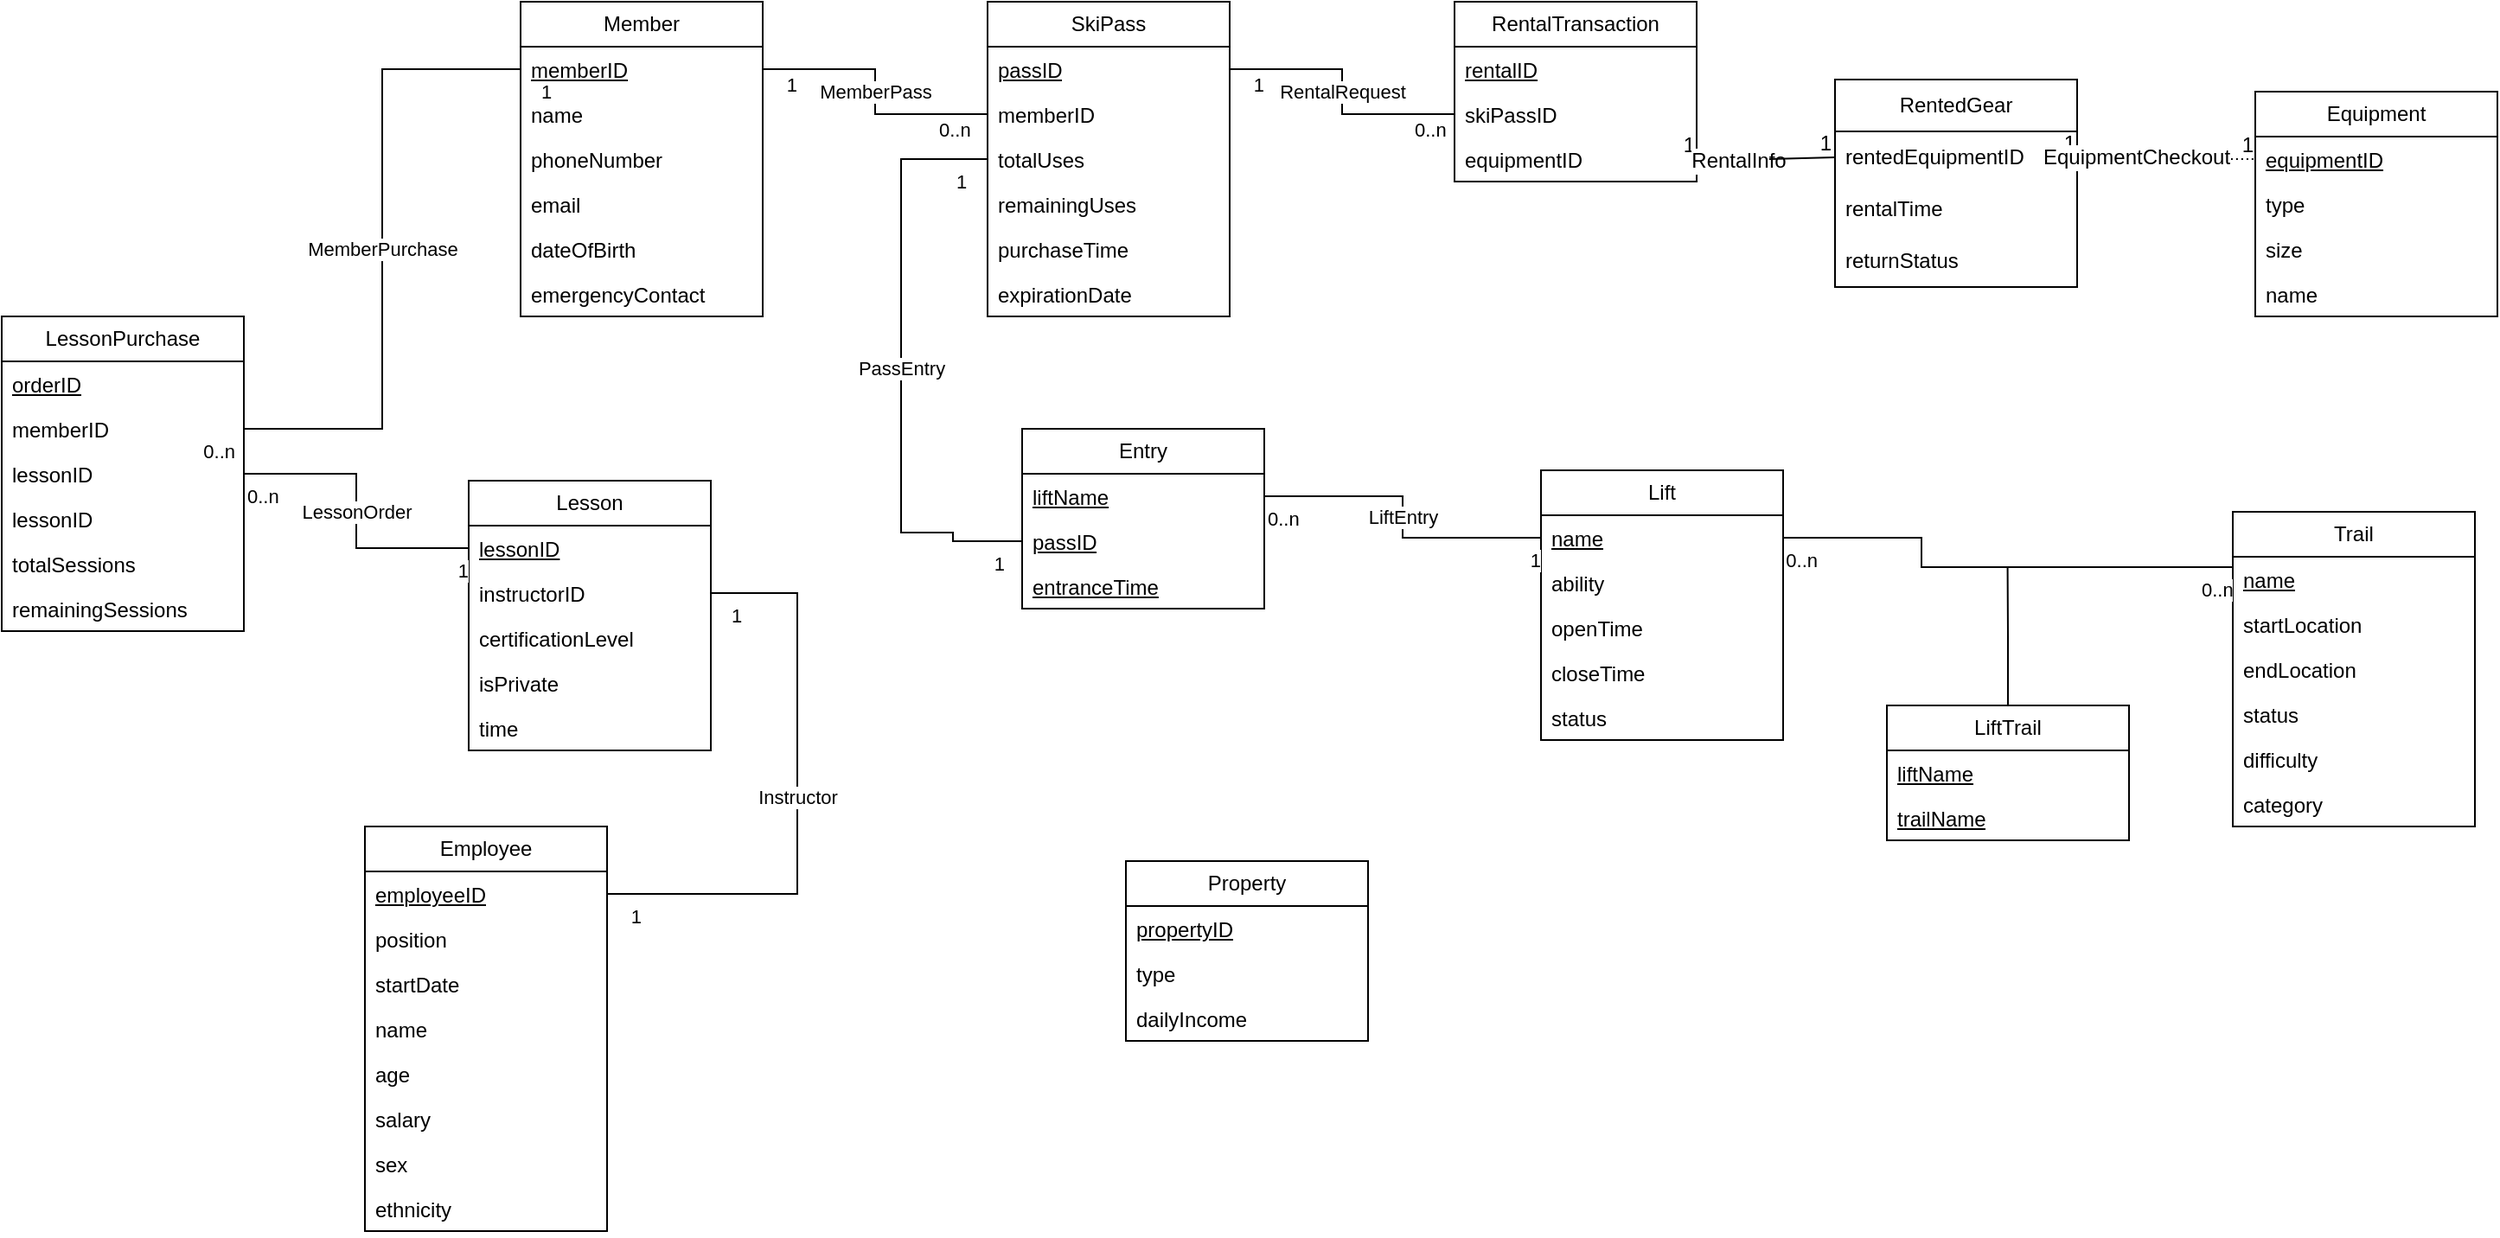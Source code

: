 <mxfile version="26.2.15">
  <diagram name="Page-1" id="bgBXmyviy3KSyXnIWvcC">
    <mxGraphModel dx="1553" dy="980" grid="0" gridSize="10" guides="1" tooltips="1" connect="1" arrows="1" fold="1" page="0" pageScale="1" pageWidth="850" pageHeight="1100" math="0" shadow="0">
      <root>
        <mxCell id="0" />
        <mxCell id="1" parent="0" />
        <mxCell id="rx2OhiF-APnuKAbp95a4-1" value="Member" style="swimlane;fontStyle=0;childLayout=stackLayout;horizontal=1;startSize=26;fillColor=none;horizontalStack=0;resizeParent=1;resizeParentMax=0;resizeLast=0;collapsible=1;marginBottom=0;whiteSpace=wrap;html=1;" vertex="1" parent="1">
          <mxGeometry x="410" y="73" width="140" height="182" as="geometry" />
        </mxCell>
        <mxCell id="rx2OhiF-APnuKAbp95a4-2" value="&lt;u&gt;memberID&lt;/u&gt;" style="text;strokeColor=none;fillColor=none;align=left;verticalAlign=top;spacingLeft=4;spacingRight=4;overflow=hidden;rotatable=0;points=[[0,0.5],[1,0.5]];portConstraint=eastwest;whiteSpace=wrap;html=1;" vertex="1" parent="rx2OhiF-APnuKAbp95a4-1">
          <mxGeometry y="26" width="140" height="26" as="geometry" />
        </mxCell>
        <mxCell id="rx2OhiF-APnuKAbp95a4-3" value="name&lt;span style=&quot;white-space: pre;&quot;&gt;&#x9;&lt;/span&gt;" style="text;strokeColor=none;fillColor=none;align=left;verticalAlign=top;spacingLeft=4;spacingRight=4;overflow=hidden;rotatable=0;points=[[0,0.5],[1,0.5]];portConstraint=eastwest;whiteSpace=wrap;html=1;" vertex="1" parent="rx2OhiF-APnuKAbp95a4-1">
          <mxGeometry y="52" width="140" height="26" as="geometry" />
        </mxCell>
        <mxCell id="rx2OhiF-APnuKAbp95a4-4" value="&lt;div&gt;phoneNumber&lt;/div&gt;" style="text;strokeColor=none;fillColor=none;align=left;verticalAlign=top;spacingLeft=4;spacingRight=4;overflow=hidden;rotatable=0;points=[[0,0.5],[1,0.5]];portConstraint=eastwest;whiteSpace=wrap;html=1;" vertex="1" parent="rx2OhiF-APnuKAbp95a4-1">
          <mxGeometry y="78" width="140" height="26" as="geometry" />
        </mxCell>
        <mxCell id="rx2OhiF-APnuKAbp95a4-5" value="email" style="text;strokeColor=none;fillColor=none;align=left;verticalAlign=top;spacingLeft=4;spacingRight=4;overflow=hidden;rotatable=0;points=[[0,0.5],[1,0.5]];portConstraint=eastwest;whiteSpace=wrap;html=1;" vertex="1" parent="rx2OhiF-APnuKAbp95a4-1">
          <mxGeometry y="104" width="140" height="26" as="geometry" />
        </mxCell>
        <mxCell id="rx2OhiF-APnuKAbp95a4-6" value="dateOfBirth" style="text;strokeColor=none;fillColor=none;align=left;verticalAlign=top;spacingLeft=4;spacingRight=4;overflow=hidden;rotatable=0;points=[[0,0.5],[1,0.5]];portConstraint=eastwest;whiteSpace=wrap;html=1;" vertex="1" parent="rx2OhiF-APnuKAbp95a4-1">
          <mxGeometry y="130" width="140" height="26" as="geometry" />
        </mxCell>
        <mxCell id="rx2OhiF-APnuKAbp95a4-7" value="emergencyContact" style="text;strokeColor=none;fillColor=none;align=left;verticalAlign=top;spacingLeft=4;spacingRight=4;overflow=hidden;rotatable=0;points=[[0,0.5],[1,0.5]];portConstraint=eastwest;whiteSpace=wrap;html=1;" vertex="1" parent="rx2OhiF-APnuKAbp95a4-1">
          <mxGeometry y="156" width="140" height="26" as="geometry" />
        </mxCell>
        <mxCell id="rx2OhiF-APnuKAbp95a4-8" value="SkiPass" style="swimlane;fontStyle=0;childLayout=stackLayout;horizontal=1;startSize=26;fillColor=none;horizontalStack=0;resizeParent=1;resizeParentMax=0;resizeLast=0;collapsible=1;marginBottom=0;whiteSpace=wrap;html=1;" vertex="1" parent="1">
          <mxGeometry x="680" y="73" width="140" height="182" as="geometry" />
        </mxCell>
        <mxCell id="rx2OhiF-APnuKAbp95a4-9" value="&lt;u&gt;passID&lt;/u&gt;" style="text;strokeColor=none;fillColor=none;align=left;verticalAlign=top;spacingLeft=4;spacingRight=4;overflow=hidden;rotatable=0;points=[[0,0.5],[1,0.5]];portConstraint=eastwest;whiteSpace=wrap;html=1;" vertex="1" parent="rx2OhiF-APnuKAbp95a4-8">
          <mxGeometry y="26" width="140" height="26" as="geometry" />
        </mxCell>
        <mxCell id="rx2OhiF-APnuKAbp95a4-10" value="memberID" style="text;strokeColor=none;fillColor=none;align=left;verticalAlign=top;spacingLeft=4;spacingRight=4;overflow=hidden;rotatable=0;points=[[0,0.5],[1,0.5]];portConstraint=eastwest;whiteSpace=wrap;html=1;" vertex="1" parent="rx2OhiF-APnuKAbp95a4-8">
          <mxGeometry y="52" width="140" height="26" as="geometry" />
        </mxCell>
        <mxCell id="rx2OhiF-APnuKAbp95a4-11" value="totalUses" style="text;strokeColor=none;fillColor=none;align=left;verticalAlign=top;spacingLeft=4;spacingRight=4;overflow=hidden;rotatable=0;points=[[0,0.5],[1,0.5]];portConstraint=eastwest;whiteSpace=wrap;html=1;" vertex="1" parent="rx2OhiF-APnuKAbp95a4-8">
          <mxGeometry y="78" width="140" height="26" as="geometry" />
        </mxCell>
        <mxCell id="rx2OhiF-APnuKAbp95a4-12" value="remainingUses" style="text;strokeColor=none;fillColor=none;align=left;verticalAlign=top;spacingLeft=4;spacingRight=4;overflow=hidden;rotatable=0;points=[[0,0.5],[1,0.5]];portConstraint=eastwest;whiteSpace=wrap;html=1;" vertex="1" parent="rx2OhiF-APnuKAbp95a4-8">
          <mxGeometry y="104" width="140" height="26" as="geometry" />
        </mxCell>
        <mxCell id="rx2OhiF-APnuKAbp95a4-13" value="purchaseTime" style="text;strokeColor=none;fillColor=none;align=left;verticalAlign=top;spacingLeft=4;spacingRight=4;overflow=hidden;rotatable=0;points=[[0,0.5],[1,0.5]];portConstraint=eastwest;whiteSpace=wrap;html=1;" vertex="1" parent="rx2OhiF-APnuKAbp95a4-8">
          <mxGeometry y="130" width="140" height="26" as="geometry" />
        </mxCell>
        <mxCell id="rx2OhiF-APnuKAbp95a4-14" value="expirationDate" style="text;strokeColor=none;fillColor=none;align=left;verticalAlign=top;spacingLeft=4;spacingRight=4;overflow=hidden;rotatable=0;points=[[0,0.5],[1,0.5]];portConstraint=eastwest;whiteSpace=wrap;html=1;" vertex="1" parent="rx2OhiF-APnuKAbp95a4-8">
          <mxGeometry y="156" width="140" height="26" as="geometry" />
        </mxCell>
        <mxCell id="rx2OhiF-APnuKAbp95a4-15" value="RentalTransaction" style="swimlane;fontStyle=0;childLayout=stackLayout;horizontal=1;startSize=26;fillColor=none;horizontalStack=0;resizeParent=1;resizeParentMax=0;resizeLast=0;collapsible=1;marginBottom=0;whiteSpace=wrap;html=1;" vertex="1" parent="1">
          <mxGeometry x="950" y="73" width="140" height="104" as="geometry" />
        </mxCell>
        <mxCell id="rx2OhiF-APnuKAbp95a4-16" value="&lt;u&gt;rentalID&lt;/u&gt;" style="text;strokeColor=none;fillColor=none;align=left;verticalAlign=top;spacingLeft=4;spacingRight=4;overflow=hidden;rotatable=0;points=[[0,0.5],[1,0.5]];portConstraint=eastwest;whiteSpace=wrap;html=1;" vertex="1" parent="rx2OhiF-APnuKAbp95a4-15">
          <mxGeometry y="26" width="140" height="26" as="geometry" />
        </mxCell>
        <mxCell id="rx2OhiF-APnuKAbp95a4-17" value="skiPassID" style="text;strokeColor=none;fillColor=none;align=left;verticalAlign=top;spacingLeft=4;spacingRight=4;overflow=hidden;rotatable=0;points=[[0,0.5],[1,0.5]];portConstraint=eastwest;whiteSpace=wrap;html=1;" vertex="1" parent="rx2OhiF-APnuKAbp95a4-15">
          <mxGeometry y="52" width="140" height="26" as="geometry" />
        </mxCell>
        <mxCell id="rx2OhiF-APnuKAbp95a4-18" value="equipmentID" style="text;strokeColor=none;fillColor=none;align=left;verticalAlign=top;spacingLeft=4;spacingRight=4;overflow=hidden;rotatable=0;points=[[0,0.5],[1,0.5]];portConstraint=eastwest;whiteSpace=wrap;html=1;" vertex="1" parent="rx2OhiF-APnuKAbp95a4-15">
          <mxGeometry y="78" width="140" height="26" as="geometry" />
        </mxCell>
        <mxCell id="rx2OhiF-APnuKAbp95a4-21" value="Equipment" style="swimlane;fontStyle=0;childLayout=stackLayout;horizontal=1;startSize=26;fillColor=none;horizontalStack=0;resizeParent=1;resizeParentMax=0;resizeLast=0;collapsible=1;marginBottom=0;whiteSpace=wrap;html=1;" vertex="1" parent="1">
          <mxGeometry x="1413" y="125" width="140" height="130" as="geometry" />
        </mxCell>
        <mxCell id="rx2OhiF-APnuKAbp95a4-22" value="&lt;u&gt;equipmentID&lt;/u&gt;" style="text;strokeColor=none;fillColor=none;align=left;verticalAlign=top;spacingLeft=4;spacingRight=4;overflow=hidden;rotatable=0;points=[[0,0.5],[1,0.5]];portConstraint=eastwest;whiteSpace=wrap;html=1;" vertex="1" parent="rx2OhiF-APnuKAbp95a4-21">
          <mxGeometry y="26" width="140" height="26" as="geometry" />
        </mxCell>
        <mxCell id="rx2OhiF-APnuKAbp95a4-24" value="type" style="text;strokeColor=none;fillColor=none;align=left;verticalAlign=top;spacingLeft=4;spacingRight=4;overflow=hidden;rotatable=0;points=[[0,0.5],[1,0.5]];portConstraint=eastwest;whiteSpace=wrap;html=1;" vertex="1" parent="rx2OhiF-APnuKAbp95a4-21">
          <mxGeometry y="52" width="140" height="26" as="geometry" />
        </mxCell>
        <mxCell id="rx2OhiF-APnuKAbp95a4-25" value="size" style="text;strokeColor=none;fillColor=none;align=left;verticalAlign=top;spacingLeft=4;spacingRight=4;overflow=hidden;rotatable=0;points=[[0,0.5],[1,0.5]];portConstraint=eastwest;whiteSpace=wrap;html=1;" vertex="1" parent="rx2OhiF-APnuKAbp95a4-21">
          <mxGeometry y="78" width="140" height="26" as="geometry" />
        </mxCell>
        <mxCell id="rx2OhiF-APnuKAbp95a4-26" value="name" style="text;strokeColor=none;fillColor=none;align=left;verticalAlign=top;spacingLeft=4;spacingRight=4;overflow=hidden;rotatable=0;points=[[0,0.5],[1,0.5]];portConstraint=eastwest;whiteSpace=wrap;html=1;" vertex="1" parent="rx2OhiF-APnuKAbp95a4-21">
          <mxGeometry y="104" width="140" height="26" as="geometry" />
        </mxCell>
        <mxCell id="rx2OhiF-APnuKAbp95a4-30" value="RentalRequest" style="endArrow=none;html=1;endSize=12;startArrow=none;startSize=14;startFill=0;edgeStyle=orthogonalEdgeStyle;rounded=0;exitX=0;exitY=0.5;exitDx=0;exitDy=0;entryX=1;entryY=0.5;entryDx=0;entryDy=0;" edge="1" parent="1" source="rx2OhiF-APnuKAbp95a4-17" target="rx2OhiF-APnuKAbp95a4-9">
          <mxGeometry relative="1" as="geometry">
            <mxPoint x="955" y="340" as="sourcePoint" />
            <mxPoint x="830" y="200" as="targetPoint" />
          </mxGeometry>
        </mxCell>
        <mxCell id="rx2OhiF-APnuKAbp95a4-31" value="0..n" style="edgeLabel;resizable=0;html=1;align=left;verticalAlign=top;" connectable="0" vertex="1" parent="rx2OhiF-APnuKAbp95a4-30">
          <mxGeometry x="-1" relative="1" as="geometry">
            <mxPoint x="-25" y="-4" as="offset" />
          </mxGeometry>
        </mxCell>
        <mxCell id="rx2OhiF-APnuKAbp95a4-32" value="1" style="edgeLabel;resizable=0;html=1;align=right;verticalAlign=top;" connectable="0" vertex="1" parent="rx2OhiF-APnuKAbp95a4-30">
          <mxGeometry x="1" relative="1" as="geometry">
            <mxPoint x="20" y="-4" as="offset" />
          </mxGeometry>
        </mxCell>
        <mxCell id="rx2OhiF-APnuKAbp95a4-33" value="MemberPass" style="endArrow=none;html=1;endSize=12;startArrow=none;startSize=14;startFill=0;edgeStyle=orthogonalEdgeStyle;rounded=0;entryX=1;entryY=0.5;entryDx=0;entryDy=0;exitX=0;exitY=0.5;exitDx=0;exitDy=0;" edge="1" parent="1" source="rx2OhiF-APnuKAbp95a4-10" target="rx2OhiF-APnuKAbp95a4-2">
          <mxGeometry relative="1" as="geometry">
            <mxPoint x="1040" y="340" as="sourcePoint" />
            <mxPoint x="800" y="350" as="targetPoint" />
          </mxGeometry>
        </mxCell>
        <mxCell id="rx2OhiF-APnuKAbp95a4-34" value="0..n" style="edgeLabel;resizable=0;html=1;align=left;verticalAlign=top;" connectable="0" vertex="1" parent="rx2OhiF-APnuKAbp95a4-33">
          <mxGeometry x="-1" relative="1" as="geometry">
            <mxPoint x="-30" y="-4" as="offset" />
          </mxGeometry>
        </mxCell>
        <mxCell id="rx2OhiF-APnuKAbp95a4-35" value="1" style="edgeLabel;resizable=0;html=1;align=right;verticalAlign=top;" connectable="0" vertex="1" parent="rx2OhiF-APnuKAbp95a4-33">
          <mxGeometry x="1" relative="1" as="geometry">
            <mxPoint x="20" y="-4" as="offset" />
          </mxGeometry>
        </mxCell>
        <mxCell id="rx2OhiF-APnuKAbp95a4-36" value="Lesson" style="swimlane;fontStyle=0;childLayout=stackLayout;horizontal=1;startSize=26;fillColor=none;horizontalStack=0;resizeParent=1;resizeParentMax=0;resizeLast=0;collapsible=1;marginBottom=0;whiteSpace=wrap;html=1;" vertex="1" parent="1">
          <mxGeometry x="380" y="350" width="140" height="156" as="geometry" />
        </mxCell>
        <mxCell id="rx2OhiF-APnuKAbp95a4-37" value="&lt;u&gt;lessonID&lt;/u&gt;" style="text;strokeColor=none;fillColor=none;align=left;verticalAlign=top;spacingLeft=4;spacingRight=4;overflow=hidden;rotatable=0;points=[[0,0.5],[1,0.5]];portConstraint=eastwest;whiteSpace=wrap;html=1;" vertex="1" parent="rx2OhiF-APnuKAbp95a4-36">
          <mxGeometry y="26" width="140" height="26" as="geometry" />
        </mxCell>
        <mxCell id="rx2OhiF-APnuKAbp95a4-38" value="instructorID" style="text;strokeColor=none;fillColor=none;align=left;verticalAlign=top;spacingLeft=4;spacingRight=4;overflow=hidden;rotatable=0;points=[[0,0.5],[1,0.5]];portConstraint=eastwest;whiteSpace=wrap;html=1;" vertex="1" parent="rx2OhiF-APnuKAbp95a4-36">
          <mxGeometry y="52" width="140" height="26" as="geometry" />
        </mxCell>
        <mxCell id="rx2OhiF-APnuKAbp95a4-39" value="&lt;div&gt;certificationLevel&lt;/div&gt;&lt;div&gt;&lt;br&gt;&lt;/div&gt;" style="text;strokeColor=none;fillColor=none;align=left;verticalAlign=top;spacingLeft=4;spacingRight=4;overflow=hidden;rotatable=0;points=[[0,0.5],[1,0.5]];portConstraint=eastwest;whiteSpace=wrap;html=1;" vertex="1" parent="rx2OhiF-APnuKAbp95a4-36">
          <mxGeometry y="78" width="140" height="26" as="geometry" />
        </mxCell>
        <mxCell id="rx2OhiF-APnuKAbp95a4-40" value="&lt;div&gt;isPrivate&lt;/div&gt;" style="text;strokeColor=none;fillColor=none;align=left;verticalAlign=top;spacingLeft=4;spacingRight=4;overflow=hidden;rotatable=0;points=[[0,0.5],[1,0.5]];portConstraint=eastwest;whiteSpace=wrap;html=1;" vertex="1" parent="rx2OhiF-APnuKAbp95a4-36">
          <mxGeometry y="104" width="140" height="26" as="geometry" />
        </mxCell>
        <mxCell id="rx2OhiF-APnuKAbp95a4-41" value="&lt;div&gt;time&lt;/div&gt;" style="text;strokeColor=none;fillColor=none;align=left;verticalAlign=top;spacingLeft=4;spacingRight=4;overflow=hidden;rotatable=0;points=[[0,0.5],[1,0.5]];portConstraint=eastwest;whiteSpace=wrap;html=1;" vertex="1" parent="rx2OhiF-APnuKAbp95a4-36">
          <mxGeometry y="130" width="140" height="26" as="geometry" />
        </mxCell>
        <mxCell id="rx2OhiF-APnuKAbp95a4-42" value="LessonPurchase" style="swimlane;fontStyle=0;childLayout=stackLayout;horizontal=1;startSize=26;fillColor=none;horizontalStack=0;resizeParent=1;resizeParentMax=0;resizeLast=0;collapsible=1;marginBottom=0;whiteSpace=wrap;html=1;" vertex="1" parent="1">
          <mxGeometry x="110" y="255" width="140" height="182" as="geometry" />
        </mxCell>
        <mxCell id="rx2OhiF-APnuKAbp95a4-43" value="&lt;u&gt;orderID&lt;/u&gt;" style="text;strokeColor=none;fillColor=none;align=left;verticalAlign=top;spacingLeft=4;spacingRight=4;overflow=hidden;rotatable=0;points=[[0,0.5],[1,0.5]];portConstraint=eastwest;whiteSpace=wrap;html=1;" vertex="1" parent="rx2OhiF-APnuKAbp95a4-42">
          <mxGeometry y="26" width="140" height="26" as="geometry" />
        </mxCell>
        <mxCell id="rx2OhiF-APnuKAbp95a4-44" value="memberID" style="text;strokeColor=none;fillColor=none;align=left;verticalAlign=top;spacingLeft=4;spacingRight=4;overflow=hidden;rotatable=0;points=[[0,0.5],[1,0.5]];portConstraint=eastwest;whiteSpace=wrap;html=1;" vertex="1" parent="rx2OhiF-APnuKAbp95a4-42">
          <mxGeometry y="52" width="140" height="26" as="geometry" />
        </mxCell>
        <mxCell id="rx2OhiF-APnuKAbp95a4-45" value="lessonID" style="text;strokeColor=none;fillColor=none;align=left;verticalAlign=top;spacingLeft=4;spacingRight=4;overflow=hidden;rotatable=0;points=[[0,0.5],[1,0.5]];portConstraint=eastwest;whiteSpace=wrap;html=1;" vertex="1" parent="rx2OhiF-APnuKAbp95a4-42">
          <mxGeometry y="78" width="140" height="26" as="geometry" />
        </mxCell>
        <mxCell id="rx2OhiF-APnuKAbp95a4-46" value="lessonID" style="text;strokeColor=none;fillColor=none;align=left;verticalAlign=top;spacingLeft=4;spacingRight=4;overflow=hidden;rotatable=0;points=[[0,0.5],[1,0.5]];portConstraint=eastwest;whiteSpace=wrap;html=1;" vertex="1" parent="rx2OhiF-APnuKAbp95a4-42">
          <mxGeometry y="104" width="140" height="26" as="geometry" />
        </mxCell>
        <mxCell id="rx2OhiF-APnuKAbp95a4-47" value="totalSessions" style="text;strokeColor=none;fillColor=none;align=left;verticalAlign=top;spacingLeft=4;spacingRight=4;overflow=hidden;rotatable=0;points=[[0,0.5],[1,0.5]];portConstraint=eastwest;whiteSpace=wrap;html=1;" vertex="1" parent="rx2OhiF-APnuKAbp95a4-42">
          <mxGeometry y="130" width="140" height="26" as="geometry" />
        </mxCell>
        <mxCell id="rx2OhiF-APnuKAbp95a4-48" value="remainingSessions" style="text;strokeColor=none;fillColor=none;align=left;verticalAlign=top;spacingLeft=4;spacingRight=4;overflow=hidden;rotatable=0;points=[[0,0.5],[1,0.5]];portConstraint=eastwest;whiteSpace=wrap;html=1;" vertex="1" parent="rx2OhiF-APnuKAbp95a4-42">
          <mxGeometry y="156" width="140" height="26" as="geometry" />
        </mxCell>
        <mxCell id="rx2OhiF-APnuKAbp95a4-49" value="&lt;div&gt;MemberPurchase&lt;/div&gt;" style="endArrow=none;html=1;endSize=12;startArrow=none;startSize=14;startFill=0;edgeStyle=orthogonalEdgeStyle;rounded=0;exitX=0;exitY=0.5;exitDx=0;exitDy=0;entryX=1;entryY=0.5;entryDx=0;entryDy=0;" edge="1" parent="1" source="rx2OhiF-APnuKAbp95a4-2" target="rx2OhiF-APnuKAbp95a4-44">
          <mxGeometry relative="1" as="geometry">
            <mxPoint x="170" y="310" as="sourcePoint" />
            <mxPoint x="330" y="310" as="targetPoint" />
          </mxGeometry>
        </mxCell>
        <mxCell id="rx2OhiF-APnuKAbp95a4-50" value="1" style="edgeLabel;resizable=0;html=1;align=left;verticalAlign=top;" connectable="0" vertex="1" parent="rx2OhiF-APnuKAbp95a4-49">
          <mxGeometry x="-1" relative="1" as="geometry">
            <mxPoint x="10" as="offset" />
          </mxGeometry>
        </mxCell>
        <mxCell id="rx2OhiF-APnuKAbp95a4-51" value="0..n" style="edgeLabel;resizable=0;html=1;align=right;verticalAlign=top;" connectable="0" vertex="1" parent="rx2OhiF-APnuKAbp95a4-49">
          <mxGeometry x="1" relative="1" as="geometry">
            <mxPoint x="-5" as="offset" />
          </mxGeometry>
        </mxCell>
        <mxCell id="rx2OhiF-APnuKAbp95a4-52" value="LessonOrder" style="endArrow=none;html=1;endSize=12;startArrow=none;startSize=14;startFill=0;edgeStyle=orthogonalEdgeStyle;rounded=0;exitX=1;exitY=0.5;exitDx=0;exitDy=0;entryX=0;entryY=0.5;entryDx=0;entryDy=0;" edge="1" parent="1" source="rx2OhiF-APnuKAbp95a4-45" target="rx2OhiF-APnuKAbp95a4-37">
          <mxGeometry relative="1" as="geometry">
            <mxPoint x="500" y="590" as="sourcePoint" />
            <mxPoint x="660" y="590" as="targetPoint" />
          </mxGeometry>
        </mxCell>
        <mxCell id="rx2OhiF-APnuKAbp95a4-53" value="0..n" style="edgeLabel;resizable=0;html=1;align=left;verticalAlign=top;" connectable="0" vertex="1" parent="rx2OhiF-APnuKAbp95a4-52">
          <mxGeometry x="-1" relative="1" as="geometry" />
        </mxCell>
        <mxCell id="rx2OhiF-APnuKAbp95a4-54" value="1" style="edgeLabel;resizable=0;html=1;align=right;verticalAlign=top;" connectable="0" vertex="1" parent="rx2OhiF-APnuKAbp95a4-52">
          <mxGeometry x="1" relative="1" as="geometry" />
        </mxCell>
        <mxCell id="rx2OhiF-APnuKAbp95a4-55" value="Entry" style="swimlane;fontStyle=0;childLayout=stackLayout;horizontal=1;startSize=26;fillColor=none;horizontalStack=0;resizeParent=1;resizeParentMax=0;resizeLast=0;collapsible=1;marginBottom=0;whiteSpace=wrap;html=1;" vertex="1" parent="1">
          <mxGeometry x="700" y="320" width="140" height="104" as="geometry" />
        </mxCell>
        <mxCell id="rx2OhiF-APnuKAbp95a4-56" value="&lt;u&gt;liftName&lt;/u&gt;" style="text;strokeColor=none;fillColor=none;align=left;verticalAlign=top;spacingLeft=4;spacingRight=4;overflow=hidden;rotatable=0;points=[[0,0.5],[1,0.5]];portConstraint=eastwest;whiteSpace=wrap;html=1;" vertex="1" parent="rx2OhiF-APnuKAbp95a4-55">
          <mxGeometry y="26" width="140" height="26" as="geometry" />
        </mxCell>
        <mxCell id="rx2OhiF-APnuKAbp95a4-57" value="&lt;u&gt;passID&lt;/u&gt;" style="text;strokeColor=none;fillColor=none;align=left;verticalAlign=top;spacingLeft=4;spacingRight=4;overflow=hidden;rotatable=0;points=[[0,0.5],[1,0.5]];portConstraint=eastwest;whiteSpace=wrap;html=1;" vertex="1" parent="rx2OhiF-APnuKAbp95a4-55">
          <mxGeometry y="52" width="140" height="26" as="geometry" />
        </mxCell>
        <mxCell id="rx2OhiF-APnuKAbp95a4-58" value="&lt;div&gt;&lt;u&gt;entranceTime&lt;/u&gt;&lt;/div&gt;" style="text;strokeColor=none;fillColor=none;align=left;verticalAlign=top;spacingLeft=4;spacingRight=4;overflow=hidden;rotatable=0;points=[[0,0.5],[1,0.5]];portConstraint=eastwest;whiteSpace=wrap;html=1;" vertex="1" parent="rx2OhiF-APnuKAbp95a4-55">
          <mxGeometry y="78" width="140" height="26" as="geometry" />
        </mxCell>
        <mxCell id="rx2OhiF-APnuKAbp95a4-59" value="PassEntry" style="endArrow=none;html=1;endSize=12;startArrow=none;startSize=14;startFill=0;edgeStyle=orthogonalEdgeStyle;rounded=0;exitX=0;exitY=0.5;exitDx=0;exitDy=0;entryX=0;entryY=0.5;entryDx=0;entryDy=0;movable=1;resizable=1;rotatable=1;deletable=1;editable=1;locked=0;connectable=1;" edge="1" parent="1" source="rx2OhiF-APnuKAbp95a4-11" target="rx2OhiF-APnuKAbp95a4-57">
          <mxGeometry relative="1" as="geometry">
            <mxPoint x="650" y="240" as="sourcePoint" />
            <mxPoint x="810" y="240" as="targetPoint" />
            <Array as="points">
              <mxPoint x="630" y="164" />
              <mxPoint x="630" y="380" />
              <mxPoint x="660" y="380" />
            </Array>
          </mxGeometry>
        </mxCell>
        <mxCell id="rx2OhiF-APnuKAbp95a4-60" value="1" style="edgeLabel;resizable=0;html=1;align=left;verticalAlign=top;" connectable="0" vertex="1" parent="rx2OhiF-APnuKAbp95a4-59">
          <mxGeometry x="-1" relative="1" as="geometry">
            <mxPoint x="-20" as="offset" />
          </mxGeometry>
        </mxCell>
        <mxCell id="rx2OhiF-APnuKAbp95a4-61" value="1" style="edgeLabel;resizable=0;html=1;align=right;verticalAlign=top;" connectable="0" vertex="1" parent="rx2OhiF-APnuKAbp95a4-59">
          <mxGeometry x="1" relative="1" as="geometry">
            <mxPoint x="-10" as="offset" />
          </mxGeometry>
        </mxCell>
        <mxCell id="rx2OhiF-APnuKAbp95a4-62" value="Lift" style="swimlane;fontStyle=0;childLayout=stackLayout;horizontal=1;startSize=26;fillColor=none;horizontalStack=0;resizeParent=1;resizeParentMax=0;resizeLast=0;collapsible=1;marginBottom=0;whiteSpace=wrap;html=1;" vertex="1" parent="1">
          <mxGeometry x="1000" y="344" width="140" height="156" as="geometry" />
        </mxCell>
        <mxCell id="rx2OhiF-APnuKAbp95a4-63" value="&lt;u&gt;name&lt;/u&gt;" style="text;strokeColor=none;fillColor=none;align=left;verticalAlign=top;spacingLeft=4;spacingRight=4;overflow=hidden;rotatable=0;points=[[0,0.5],[1,0.5]];portConstraint=eastwest;whiteSpace=wrap;html=1;" vertex="1" parent="rx2OhiF-APnuKAbp95a4-62">
          <mxGeometry y="26" width="140" height="26" as="geometry" />
        </mxCell>
        <mxCell id="rx2OhiF-APnuKAbp95a4-64" value="ability" style="text;strokeColor=none;fillColor=none;align=left;verticalAlign=top;spacingLeft=4;spacingRight=4;overflow=hidden;rotatable=0;points=[[0,0.5],[1,0.5]];portConstraint=eastwest;whiteSpace=wrap;html=1;" vertex="1" parent="rx2OhiF-APnuKAbp95a4-62">
          <mxGeometry y="52" width="140" height="26" as="geometry" />
        </mxCell>
        <mxCell id="rx2OhiF-APnuKAbp95a4-65" value="openTime" style="text;strokeColor=none;fillColor=none;align=left;verticalAlign=top;spacingLeft=4;spacingRight=4;overflow=hidden;rotatable=0;points=[[0,0.5],[1,0.5]];portConstraint=eastwest;whiteSpace=wrap;html=1;" vertex="1" parent="rx2OhiF-APnuKAbp95a4-62">
          <mxGeometry y="78" width="140" height="26" as="geometry" />
        </mxCell>
        <mxCell id="rx2OhiF-APnuKAbp95a4-66" value="closeTime" style="text;strokeColor=none;fillColor=none;align=left;verticalAlign=top;spacingLeft=4;spacingRight=4;overflow=hidden;rotatable=0;points=[[0,0.5],[1,0.5]];portConstraint=eastwest;whiteSpace=wrap;html=1;" vertex="1" parent="rx2OhiF-APnuKAbp95a4-62">
          <mxGeometry y="104" width="140" height="26" as="geometry" />
        </mxCell>
        <mxCell id="rx2OhiF-APnuKAbp95a4-67" value="status" style="text;strokeColor=none;fillColor=none;align=left;verticalAlign=top;spacingLeft=4;spacingRight=4;overflow=hidden;rotatable=0;points=[[0,0.5],[1,0.5]];portConstraint=eastwest;whiteSpace=wrap;html=1;" vertex="1" parent="rx2OhiF-APnuKAbp95a4-62">
          <mxGeometry y="130" width="140" height="26" as="geometry" />
        </mxCell>
        <mxCell id="rx2OhiF-APnuKAbp95a4-68" value="LiftEntry" style="endArrow=none;html=1;endSize=12;startArrow=none;startSize=14;startFill=0;edgeStyle=orthogonalEdgeStyle;rounded=0;exitX=1;exitY=0.5;exitDx=0;exitDy=0;entryX=0;entryY=0.5;entryDx=0;entryDy=0;" edge="1" parent="1" source="rx2OhiF-APnuKAbp95a4-56" target="rx2OhiF-APnuKAbp95a4-63">
          <mxGeometry relative="1" as="geometry">
            <mxPoint x="810" y="240" as="sourcePoint" />
            <mxPoint x="970" y="240" as="targetPoint" />
          </mxGeometry>
        </mxCell>
        <mxCell id="rx2OhiF-APnuKAbp95a4-69" value="0..n" style="edgeLabel;resizable=0;html=1;align=left;verticalAlign=top;" connectable="0" vertex="1" parent="rx2OhiF-APnuKAbp95a4-68">
          <mxGeometry x="-1" relative="1" as="geometry" />
        </mxCell>
        <mxCell id="rx2OhiF-APnuKAbp95a4-70" value="1" style="edgeLabel;resizable=0;html=1;align=right;verticalAlign=top;" connectable="0" vertex="1" parent="rx2OhiF-APnuKAbp95a4-68">
          <mxGeometry x="1" relative="1" as="geometry" />
        </mxCell>
        <mxCell id="rx2OhiF-APnuKAbp95a4-71" value="Trail" style="swimlane;fontStyle=0;childLayout=stackLayout;horizontal=1;startSize=26;fillColor=none;horizontalStack=0;resizeParent=1;resizeParentMax=0;resizeLast=0;collapsible=1;marginBottom=0;whiteSpace=wrap;html=1;" vertex="1" parent="1">
          <mxGeometry x="1400" y="368" width="140" height="182" as="geometry" />
        </mxCell>
        <mxCell id="rx2OhiF-APnuKAbp95a4-72" value="&lt;u&gt;name&lt;/u&gt;" style="text;strokeColor=none;fillColor=none;align=left;verticalAlign=top;spacingLeft=4;spacingRight=4;overflow=hidden;rotatable=0;points=[[0,0.5],[1,0.5]];portConstraint=eastwest;whiteSpace=wrap;html=1;" vertex="1" parent="rx2OhiF-APnuKAbp95a4-71">
          <mxGeometry y="26" width="140" height="26" as="geometry" />
        </mxCell>
        <mxCell id="rx2OhiF-APnuKAbp95a4-73" value="startLocation" style="text;strokeColor=none;fillColor=none;align=left;verticalAlign=top;spacingLeft=4;spacingRight=4;overflow=hidden;rotatable=0;points=[[0,0.5],[1,0.5]];portConstraint=eastwest;whiteSpace=wrap;html=1;" vertex="1" parent="rx2OhiF-APnuKAbp95a4-71">
          <mxGeometry y="52" width="140" height="26" as="geometry" />
        </mxCell>
        <mxCell id="rx2OhiF-APnuKAbp95a4-74" value="endLocation" style="text;strokeColor=none;fillColor=none;align=left;verticalAlign=top;spacingLeft=4;spacingRight=4;overflow=hidden;rotatable=0;points=[[0,0.5],[1,0.5]];portConstraint=eastwest;whiteSpace=wrap;html=1;" vertex="1" parent="rx2OhiF-APnuKAbp95a4-71">
          <mxGeometry y="78" width="140" height="26" as="geometry" />
        </mxCell>
        <mxCell id="rx2OhiF-APnuKAbp95a4-75" value="status" style="text;strokeColor=none;fillColor=none;align=left;verticalAlign=top;spacingLeft=4;spacingRight=4;overflow=hidden;rotatable=0;points=[[0,0.5],[1,0.5]];portConstraint=eastwest;whiteSpace=wrap;html=1;" vertex="1" parent="rx2OhiF-APnuKAbp95a4-71">
          <mxGeometry y="104" width="140" height="26" as="geometry" />
        </mxCell>
        <mxCell id="rx2OhiF-APnuKAbp95a4-76" value="difficulty" style="text;strokeColor=none;fillColor=none;align=left;verticalAlign=top;spacingLeft=4;spacingRight=4;overflow=hidden;rotatable=0;points=[[0,0.5],[1,0.5]];portConstraint=eastwest;whiteSpace=wrap;html=1;" vertex="1" parent="rx2OhiF-APnuKAbp95a4-71">
          <mxGeometry y="130" width="140" height="26" as="geometry" />
        </mxCell>
        <mxCell id="rx2OhiF-APnuKAbp95a4-77" value="category" style="text;strokeColor=none;fillColor=none;align=left;verticalAlign=top;spacingLeft=4;spacingRight=4;overflow=hidden;rotatable=0;points=[[0,0.5],[1,0.5]];portConstraint=eastwest;whiteSpace=wrap;html=1;" vertex="1" parent="rx2OhiF-APnuKAbp95a4-71">
          <mxGeometry y="156" width="140" height="26" as="geometry" />
        </mxCell>
        <mxCell id="rx2OhiF-APnuKAbp95a4-78" style="edgeStyle=orthogonalEdgeStyle;rounded=0;orthogonalLoop=1;jettySize=auto;html=1;exitX=0.5;exitY=0;exitDx=0;exitDy=0;endArrow=none;startFill=0;" edge="1" parent="1" source="rx2OhiF-APnuKAbp95a4-79">
          <mxGeometry relative="1" as="geometry">
            <mxPoint x="1269.789" y="400" as="targetPoint" />
          </mxGeometry>
        </mxCell>
        <mxCell id="rx2OhiF-APnuKAbp95a4-79" value="LiftTrail" style="swimlane;fontStyle=0;childLayout=stackLayout;horizontal=1;startSize=26;fillColor=none;horizontalStack=0;resizeParent=1;resizeParentMax=0;resizeLast=0;collapsible=1;marginBottom=0;whiteSpace=wrap;html=1;" vertex="1" parent="1">
          <mxGeometry x="1200" y="480" width="140" height="78" as="geometry" />
        </mxCell>
        <mxCell id="rx2OhiF-APnuKAbp95a4-80" value="&lt;u&gt;liftName&lt;/u&gt;" style="text;strokeColor=none;fillColor=none;align=left;verticalAlign=top;spacingLeft=4;spacingRight=4;overflow=hidden;rotatable=0;points=[[0,0.5],[1,0.5]];portConstraint=eastwest;whiteSpace=wrap;html=1;" vertex="1" parent="rx2OhiF-APnuKAbp95a4-79">
          <mxGeometry y="26" width="140" height="26" as="geometry" />
        </mxCell>
        <mxCell id="rx2OhiF-APnuKAbp95a4-81" value="&lt;u&gt;trailName&lt;/u&gt;" style="text;strokeColor=none;fillColor=none;align=left;verticalAlign=top;spacingLeft=4;spacingRight=4;overflow=hidden;rotatable=0;points=[[0,0.5],[1,0.5]];portConstraint=eastwest;whiteSpace=wrap;html=1;" vertex="1" parent="rx2OhiF-APnuKAbp95a4-79">
          <mxGeometry y="52" width="140" height="26" as="geometry" />
        </mxCell>
        <mxCell id="rx2OhiF-APnuKAbp95a4-82" value="" style="endArrow=none;html=1;endSize=12;startArrow=none;startSize=14;startFill=0;edgeStyle=orthogonalEdgeStyle;rounded=0;entryX=1;entryY=0.5;entryDx=0;entryDy=0;exitX=0;exitY=0.5;exitDx=0;exitDy=0;" edge="1" parent="1" source="rx2OhiF-APnuKAbp95a4-72" target="rx2OhiF-APnuKAbp95a4-63">
          <mxGeometry x="0.106" y="20" relative="1" as="geometry">
            <mxPoint x="1370" y="409.5" as="sourcePoint" />
            <mxPoint x="1180" y="446.5" as="targetPoint" />
            <Array as="points">
              <mxPoint x="1400" y="400" />
              <mxPoint x="1220" y="400" />
              <mxPoint x="1220" y="383" />
            </Array>
            <mxPoint as="offset" />
          </mxGeometry>
        </mxCell>
        <mxCell id="rx2OhiF-APnuKAbp95a4-83" value="&lt;div&gt;0..n&lt;/div&gt;" style="edgeLabel;resizable=0;html=1;align=left;verticalAlign=top;" connectable="0" vertex="1" parent="rx2OhiF-APnuKAbp95a4-82">
          <mxGeometry x="-1" relative="1" as="geometry">
            <mxPoint x="-20" y="-7" as="offset" />
          </mxGeometry>
        </mxCell>
        <mxCell id="rx2OhiF-APnuKAbp95a4-84" value="0..n" style="edgeLabel;resizable=0;html=1;align=right;verticalAlign=top;" connectable="0" vertex="1" parent="rx2OhiF-APnuKAbp95a4-82">
          <mxGeometry x="1" relative="1" as="geometry">
            <mxPoint x="20" as="offset" />
          </mxGeometry>
        </mxCell>
        <mxCell id="rx2OhiF-APnuKAbp95a4-85" value="Property" style="swimlane;fontStyle=0;childLayout=stackLayout;horizontal=1;startSize=26;fillColor=none;horizontalStack=0;resizeParent=1;resizeParentMax=0;resizeLast=0;collapsible=1;marginBottom=0;whiteSpace=wrap;html=1;" vertex="1" parent="1">
          <mxGeometry x="760" y="570" width="140" height="104" as="geometry" />
        </mxCell>
        <mxCell id="rx2OhiF-APnuKAbp95a4-86" value="&lt;u&gt;propertyID&lt;/u&gt;" style="text;strokeColor=none;fillColor=none;align=left;verticalAlign=top;spacingLeft=4;spacingRight=4;overflow=hidden;rotatable=0;points=[[0,0.5],[1,0.5]];portConstraint=eastwest;whiteSpace=wrap;html=1;" vertex="1" parent="rx2OhiF-APnuKAbp95a4-85">
          <mxGeometry y="26" width="140" height="26" as="geometry" />
        </mxCell>
        <mxCell id="rx2OhiF-APnuKAbp95a4-87" value="type" style="text;strokeColor=none;fillColor=none;align=left;verticalAlign=top;spacingLeft=4;spacingRight=4;overflow=hidden;rotatable=0;points=[[0,0.5],[1,0.5]];portConstraint=eastwest;whiteSpace=wrap;html=1;" vertex="1" parent="rx2OhiF-APnuKAbp95a4-85">
          <mxGeometry y="52" width="140" height="26" as="geometry" />
        </mxCell>
        <mxCell id="rx2OhiF-APnuKAbp95a4-88" value="dailyIncome" style="text;strokeColor=none;fillColor=none;align=left;verticalAlign=top;spacingLeft=4;spacingRight=4;overflow=hidden;rotatable=0;points=[[0,0.5],[1,0.5]];portConstraint=eastwest;whiteSpace=wrap;html=1;" vertex="1" parent="rx2OhiF-APnuKAbp95a4-85">
          <mxGeometry y="78" width="140" height="26" as="geometry" />
        </mxCell>
        <mxCell id="rx2OhiF-APnuKAbp95a4-89" value="Employee" style="swimlane;fontStyle=0;childLayout=stackLayout;horizontal=1;startSize=26;fillColor=none;horizontalStack=0;resizeParent=1;resizeParentMax=0;resizeLast=0;collapsible=1;marginBottom=0;whiteSpace=wrap;html=1;" vertex="1" parent="1">
          <mxGeometry x="320" y="550" width="140" height="234" as="geometry" />
        </mxCell>
        <mxCell id="rx2OhiF-APnuKAbp95a4-90" value="&lt;u&gt;employeeID&lt;/u&gt;" style="text;strokeColor=none;fillColor=none;align=left;verticalAlign=top;spacingLeft=4;spacingRight=4;overflow=hidden;rotatable=0;points=[[0,0.5],[1,0.5]];portConstraint=eastwest;whiteSpace=wrap;html=1;" vertex="1" parent="rx2OhiF-APnuKAbp95a4-89">
          <mxGeometry y="26" width="140" height="26" as="geometry" />
        </mxCell>
        <mxCell id="rx2OhiF-APnuKAbp95a4-91" value="position" style="text;strokeColor=none;fillColor=none;align=left;verticalAlign=top;spacingLeft=4;spacingRight=4;overflow=hidden;rotatable=0;points=[[0,0.5],[1,0.5]];portConstraint=eastwest;whiteSpace=wrap;html=1;" vertex="1" parent="rx2OhiF-APnuKAbp95a4-89">
          <mxGeometry y="52" width="140" height="26" as="geometry" />
        </mxCell>
        <mxCell id="rx2OhiF-APnuKAbp95a4-92" value="startDate" style="text;strokeColor=none;fillColor=none;align=left;verticalAlign=top;spacingLeft=4;spacingRight=4;overflow=hidden;rotatable=0;points=[[0,0.5],[1,0.5]];portConstraint=eastwest;whiteSpace=wrap;html=1;" vertex="1" parent="rx2OhiF-APnuKAbp95a4-89">
          <mxGeometry y="78" width="140" height="26" as="geometry" />
        </mxCell>
        <mxCell id="rx2OhiF-APnuKAbp95a4-93" value="name" style="text;strokeColor=none;fillColor=none;align=left;verticalAlign=top;spacingLeft=4;spacingRight=4;overflow=hidden;rotatable=0;points=[[0,0.5],[1,0.5]];portConstraint=eastwest;whiteSpace=wrap;html=1;" vertex="1" parent="rx2OhiF-APnuKAbp95a4-89">
          <mxGeometry y="104" width="140" height="26" as="geometry" />
        </mxCell>
        <mxCell id="rx2OhiF-APnuKAbp95a4-94" value="age" style="text;strokeColor=none;fillColor=none;align=left;verticalAlign=top;spacingLeft=4;spacingRight=4;overflow=hidden;rotatable=0;points=[[0,0.5],[1,0.5]];portConstraint=eastwest;whiteSpace=wrap;html=1;" vertex="1" parent="rx2OhiF-APnuKAbp95a4-89">
          <mxGeometry y="130" width="140" height="26" as="geometry" />
        </mxCell>
        <mxCell id="rx2OhiF-APnuKAbp95a4-95" value="salary" style="text;strokeColor=none;fillColor=none;align=left;verticalAlign=top;spacingLeft=4;spacingRight=4;overflow=hidden;rotatable=0;points=[[0,0.5],[1,0.5]];portConstraint=eastwest;whiteSpace=wrap;html=1;" vertex="1" parent="rx2OhiF-APnuKAbp95a4-89">
          <mxGeometry y="156" width="140" height="26" as="geometry" />
        </mxCell>
        <mxCell id="rx2OhiF-APnuKAbp95a4-96" value="sex" style="text;strokeColor=none;fillColor=none;align=left;verticalAlign=top;spacingLeft=4;spacingRight=4;overflow=hidden;rotatable=0;points=[[0,0.5],[1,0.5]];portConstraint=eastwest;whiteSpace=wrap;html=1;" vertex="1" parent="rx2OhiF-APnuKAbp95a4-89">
          <mxGeometry y="182" width="140" height="26" as="geometry" />
        </mxCell>
        <mxCell id="rx2OhiF-APnuKAbp95a4-97" value="ethnicity" style="text;strokeColor=none;fillColor=none;align=left;verticalAlign=top;spacingLeft=4;spacingRight=4;overflow=hidden;rotatable=0;points=[[0,0.5],[1,0.5]];portConstraint=eastwest;whiteSpace=wrap;html=1;" vertex="1" parent="rx2OhiF-APnuKAbp95a4-89">
          <mxGeometry y="208" width="140" height="26" as="geometry" />
        </mxCell>
        <mxCell id="rx2OhiF-APnuKAbp95a4-98" value="&lt;div&gt;Instructor&lt;/div&gt;" style="endArrow=none;html=1;endSize=12;startArrow=none;startSize=14;startFill=0;edgeStyle=orthogonalEdgeStyle;rounded=0;exitX=1;exitY=0.5;exitDx=0;exitDy=0;entryX=1;entryY=0.5;entryDx=0;entryDy=0;" edge="1" parent="1" source="rx2OhiF-APnuKAbp95a4-38" target="rx2OhiF-APnuKAbp95a4-90">
          <mxGeometry x="0.002" relative="1" as="geometry">
            <mxPoint x="680" y="330" as="sourcePoint" />
            <mxPoint x="840" y="330" as="targetPoint" />
            <Array as="points">
              <mxPoint x="570" y="415" />
              <mxPoint x="570" y="589" />
            </Array>
            <mxPoint as="offset" />
          </mxGeometry>
        </mxCell>
        <mxCell id="rx2OhiF-APnuKAbp95a4-99" value="1" style="edgeLabel;resizable=0;html=1;align=left;verticalAlign=top;" connectable="0" vertex="1" parent="rx2OhiF-APnuKAbp95a4-98">
          <mxGeometry x="-1" relative="1" as="geometry">
            <mxPoint x="10" as="offset" />
          </mxGeometry>
        </mxCell>
        <mxCell id="rx2OhiF-APnuKAbp95a4-100" value="1" style="edgeLabel;resizable=0;html=1;align=right;verticalAlign=top;" connectable="0" vertex="1" parent="rx2OhiF-APnuKAbp95a4-98">
          <mxGeometry x="1" relative="1" as="geometry">
            <mxPoint x="20" as="offset" />
          </mxGeometry>
        </mxCell>
        <mxCell id="rx2OhiF-APnuKAbp95a4-101" value="RentedGear" style="swimlane;fontStyle=0;childLayout=stackLayout;horizontal=1;startSize=30;horizontalStack=0;resizeParent=1;resizeParentMax=0;resizeLast=0;collapsible=1;marginBottom=0;whiteSpace=wrap;html=1;" vertex="1" parent="1">
          <mxGeometry x="1170" y="118" width="140" height="120" as="geometry" />
        </mxCell>
        <mxCell id="rx2OhiF-APnuKAbp95a4-102" value="rentedEquipmentID" style="text;strokeColor=none;fillColor=none;align=left;verticalAlign=middle;spacingLeft=4;spacingRight=4;overflow=hidden;points=[[0,0.5],[1,0.5]];portConstraint=eastwest;rotatable=0;whiteSpace=wrap;html=1;" vertex="1" parent="rx2OhiF-APnuKAbp95a4-101">
          <mxGeometry y="30" width="140" height="30" as="geometry" />
        </mxCell>
        <mxCell id="rx2OhiF-APnuKAbp95a4-103" value="rentalTime" style="text;strokeColor=none;fillColor=none;align=left;verticalAlign=middle;spacingLeft=4;spacingRight=4;overflow=hidden;points=[[0,0.5],[1,0.5]];portConstraint=eastwest;rotatable=0;whiteSpace=wrap;html=1;" vertex="1" parent="rx2OhiF-APnuKAbp95a4-101">
          <mxGeometry y="60" width="140" height="30" as="geometry" />
        </mxCell>
        <mxCell id="rx2OhiF-APnuKAbp95a4-104" value="returnStatus" style="text;strokeColor=none;fillColor=none;align=left;verticalAlign=middle;spacingLeft=4;spacingRight=4;overflow=hidden;points=[[0,0.5],[1,0.5]];portConstraint=eastwest;rotatable=0;whiteSpace=wrap;html=1;" vertex="1" parent="rx2OhiF-APnuKAbp95a4-101">
          <mxGeometry y="90" width="140" height="30" as="geometry" />
        </mxCell>
        <mxCell id="rx2OhiF-APnuKAbp95a4-114" value="" style="endArrow=none;html=1;rounded=0;fontSize=12;startSize=8;endSize=8;curved=1;entryX=1;entryY=0.5;entryDx=0;entryDy=0;" edge="1" parent="1" target="rx2OhiF-APnuKAbp95a4-18">
          <mxGeometry relative="1" as="geometry">
            <mxPoint x="1139" y="164" as="sourcePoint" />
            <mxPoint x="1222" y="56" as="targetPoint" />
          </mxGeometry>
        </mxCell>
        <mxCell id="rx2OhiF-APnuKAbp95a4-115" value="1" style="resizable=0;html=1;whiteSpace=wrap;align=right;verticalAlign=bottom;" connectable="0" vertex="1" parent="rx2OhiF-APnuKAbp95a4-114">
          <mxGeometry x="1" relative="1" as="geometry" />
        </mxCell>
        <mxCell id="rx2OhiF-APnuKAbp95a4-123" value="RentalInfo" style="edgeLabel;html=1;align=center;verticalAlign=middle;resizable=0;points=[];fontSize=12;" vertex="1" connectable="0" parent="rx2OhiF-APnuKAbp95a4-114">
          <mxGeometry x="0.013" y="1" relative="1" as="geometry">
            <mxPoint as="offset" />
          </mxGeometry>
        </mxCell>
        <mxCell id="rx2OhiF-APnuKAbp95a4-125" value="" style="endArrow=none;html=1;rounded=0;fontSize=12;startSize=8;endSize=8;curved=1;entryX=0;entryY=0.5;entryDx=0;entryDy=0;" edge="1" parent="1" target="rx2OhiF-APnuKAbp95a4-102">
          <mxGeometry relative="1" as="geometry">
            <mxPoint x="1132" y="164" as="sourcePoint" />
            <mxPoint x="1187" y="119" as="targetPoint" />
          </mxGeometry>
        </mxCell>
        <mxCell id="rx2OhiF-APnuKAbp95a4-126" value="1" style="resizable=0;html=1;whiteSpace=wrap;align=right;verticalAlign=bottom;" connectable="0" vertex="1" parent="rx2OhiF-APnuKAbp95a4-125">
          <mxGeometry x="1" relative="1" as="geometry" />
        </mxCell>
        <mxCell id="rx2OhiF-APnuKAbp95a4-127" value="" style="endArrow=none;html=1;rounded=0;dashed=1;dashPattern=1 2;fontSize=12;startSize=8;endSize=8;curved=1;entryX=0;entryY=0.5;entryDx=0;entryDy=0;" edge="1" parent="1" target="rx2OhiF-APnuKAbp95a4-22">
          <mxGeometry relative="1" as="geometry">
            <mxPoint x="1393" y="164" as="sourcePoint" />
            <mxPoint x="1575" y="79" as="targetPoint" />
          </mxGeometry>
        </mxCell>
        <mxCell id="rx2OhiF-APnuKAbp95a4-128" value="1" style="resizable=0;html=1;whiteSpace=wrap;align=right;verticalAlign=bottom;" connectable="0" vertex="1" parent="rx2OhiF-APnuKAbp95a4-127">
          <mxGeometry x="1" relative="1" as="geometry" />
        </mxCell>
        <mxCell id="rx2OhiF-APnuKAbp95a4-129" value="" style="endArrow=none;html=1;rounded=0;dashed=1;dashPattern=1 2;fontSize=12;startSize=8;endSize=8;curved=1;entryX=1;entryY=0.5;entryDx=0;entryDy=0;" edge="1" parent="1" target="rx2OhiF-APnuKAbp95a4-102">
          <mxGeometry relative="1" as="geometry">
            <mxPoint x="1395" y="163" as="sourcePoint" />
            <mxPoint x="1575" y="79" as="targetPoint" />
          </mxGeometry>
        </mxCell>
        <mxCell id="rx2OhiF-APnuKAbp95a4-130" value="1" style="resizable=0;html=1;whiteSpace=wrap;align=right;verticalAlign=bottom;" connectable="0" vertex="1" parent="rx2OhiF-APnuKAbp95a4-129">
          <mxGeometry x="1" relative="1" as="geometry" />
        </mxCell>
        <mxCell id="rx2OhiF-APnuKAbp95a4-131" value="EquipmentCheckout" style="edgeLabel;html=1;align=center;verticalAlign=middle;resizable=0;points=[];fontSize=12;" vertex="1" connectable="0" parent="rx2OhiF-APnuKAbp95a4-129">
          <mxGeometry x="0.204" relative="1" as="geometry">
            <mxPoint as="offset" />
          </mxGeometry>
        </mxCell>
      </root>
    </mxGraphModel>
  </diagram>
</mxfile>
